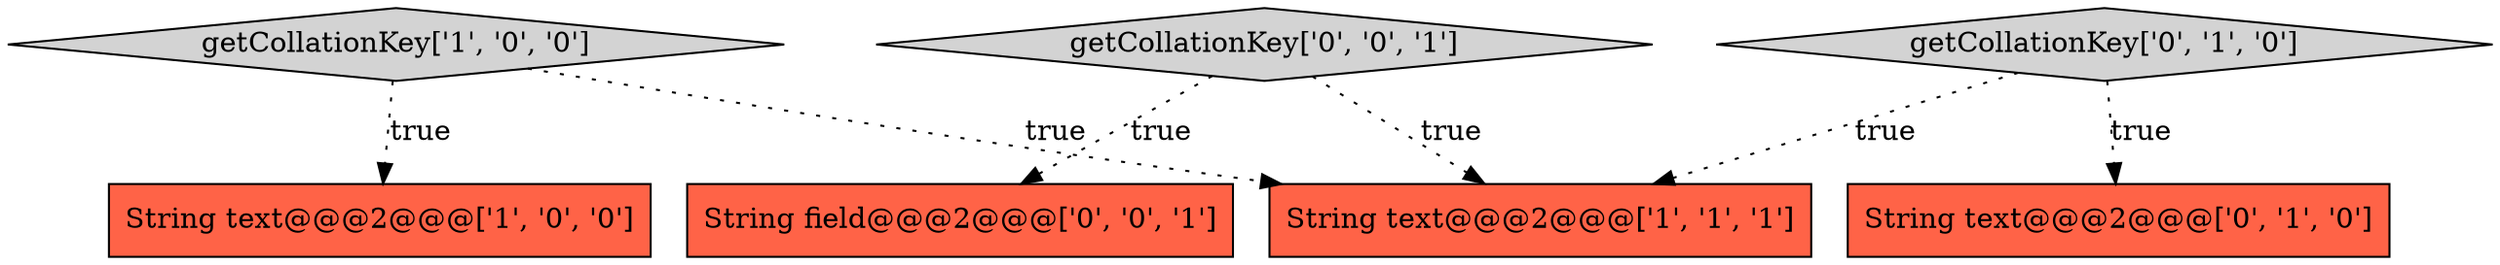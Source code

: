 digraph {
0 [style = filled, label = "String text@@@2@@@['1', '0', '0']", fillcolor = tomato, shape = box image = "AAA0AAABBB1BBB"];
6 [style = filled, label = "getCollationKey['0', '0', '1']", fillcolor = lightgray, shape = diamond image = "AAA0AAABBB3BBB"];
4 [style = filled, label = "getCollationKey['0', '1', '0']", fillcolor = lightgray, shape = diamond image = "AAA0AAABBB2BBB"];
2 [style = filled, label = "String text@@@2@@@['1', '1', '1']", fillcolor = tomato, shape = box image = "AAA0AAABBB1BBB"];
1 [style = filled, label = "getCollationKey['1', '0', '0']", fillcolor = lightgray, shape = diamond image = "AAA0AAABBB1BBB"];
5 [style = filled, label = "String field@@@2@@@['0', '0', '1']", fillcolor = tomato, shape = box image = "AAA0AAABBB3BBB"];
3 [style = filled, label = "String text@@@2@@@['0', '1', '0']", fillcolor = tomato, shape = box image = "AAA0AAABBB2BBB"];
1->0 [style = dotted, label="true"];
4->3 [style = dotted, label="true"];
6->2 [style = dotted, label="true"];
1->2 [style = dotted, label="true"];
4->2 [style = dotted, label="true"];
6->5 [style = dotted, label="true"];
}
